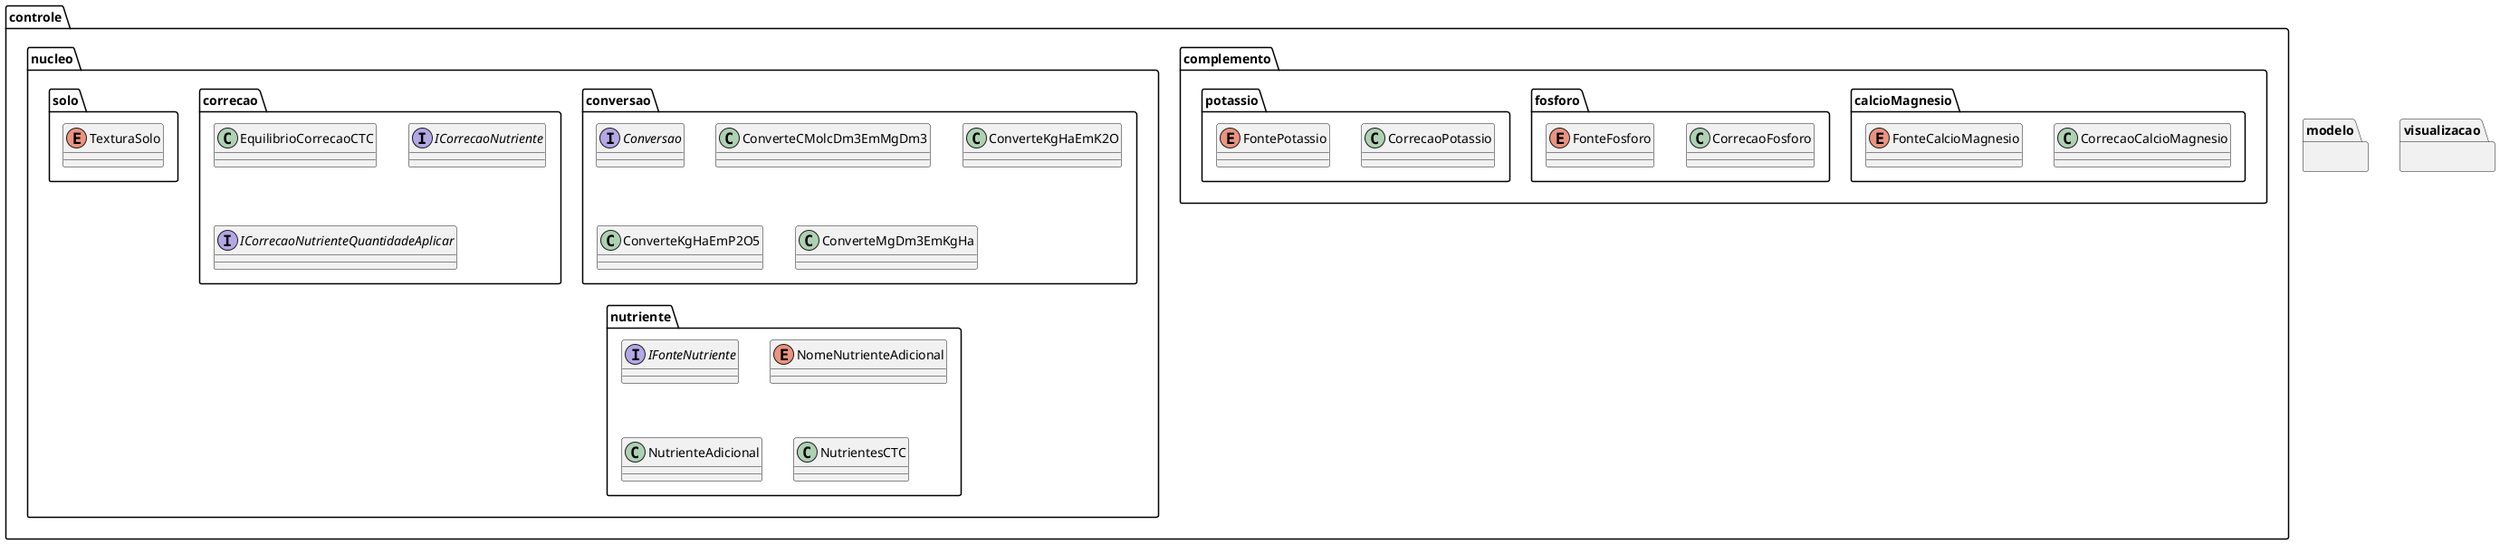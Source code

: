 @startuml
'https://plantuml.com/class-diagram

package modelo {
}
package visualizacao {
}
package controle {
    package complemento{
        package calcioMagnesio{
            class CorrecaoCalcioMagnesio
            enum FonteCalcioMagnesio
        }
        package fosforo{
            class CorrecaoFosforo
            enum FonteFosforo
        }
        package potassio{
            class CorrecaoPotassio
            enum FontePotassio
        }
    }
    package nucleo{
        package conversao{
            interface Conversao
            class ConverteCMolcDm3EmMgDm3
            class ConverteKgHaEmK2O
            class ConverteKgHaEmP2O5
            class ConverteMgDm3EmKgHa
        }
        package correcao {
            class EquilibrioCorrecaoCTC
            interface ICorrecaoNutriente
            interface ICorrecaoNutrienteQuantidadeAplicar
        }
        package nutriente {
            interface IFonteNutriente
            enum NomeNutrienteAdicional
            class NutrienteAdicional
            class NutrientesCTC

        }
        package solo {
            enum TexturaSolo
        }
    }
}
@enduml